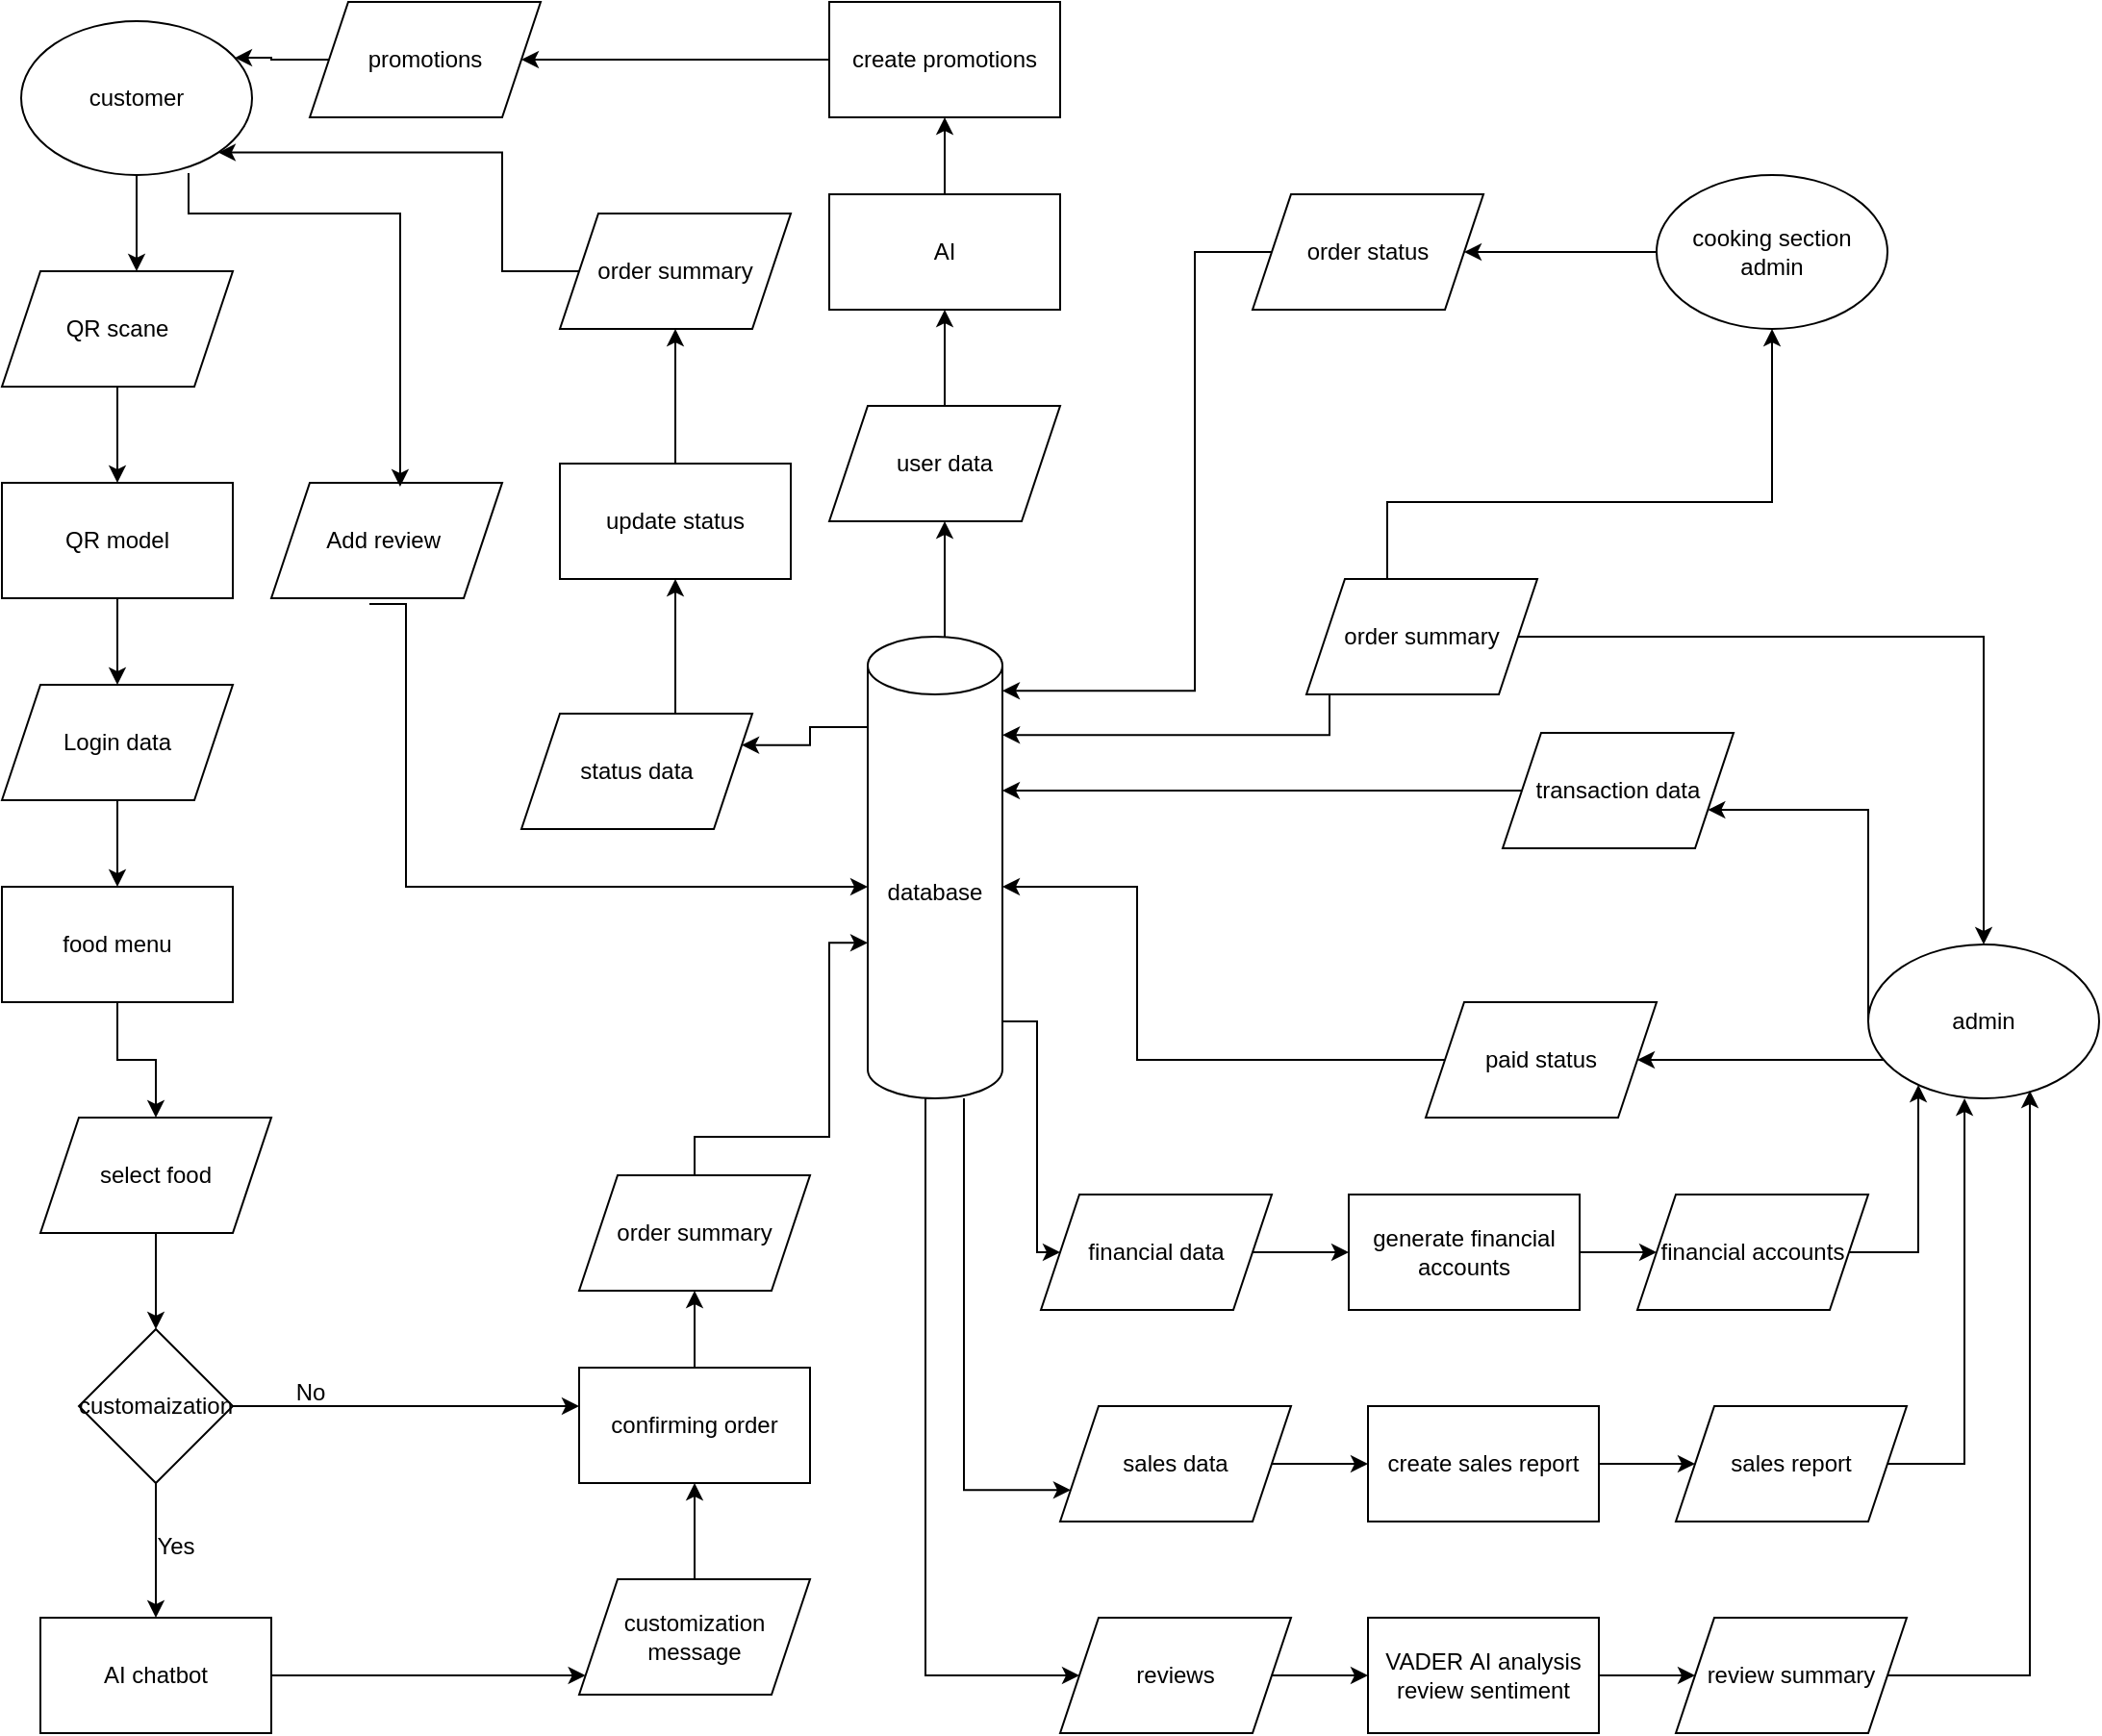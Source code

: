 <mxfile version="28.0.7">
  <diagram name="Page-1" id="G_To-kfEnW1Tt4dK6aYy">
    <mxGraphModel dx="1426" dy="787" grid="1" gridSize="10" guides="1" tooltips="1" connect="1" arrows="1" fold="1" page="1" pageScale="1" pageWidth="1100" pageHeight="850" math="0" shadow="0">
      <root>
        <mxCell id="0" />
        <mxCell id="1" parent="0" />
        <mxCell id="4_LO66A1AGEw9mpRM7PJ-48" value="" style="edgeStyle=orthogonalEdgeStyle;rounded=0;orthogonalLoop=1;jettySize=auto;html=1;" parent="1" source="4_LO66A1AGEw9mpRM7PJ-1" target="4_LO66A1AGEw9mpRM7PJ-7" edge="1">
          <mxGeometry relative="1" as="geometry" />
        </mxCell>
        <mxCell id="4_LO66A1AGEw9mpRM7PJ-1" value="QR model" style="rounded=0;whiteSpace=wrap;html=1;" parent="1" vertex="1">
          <mxGeometry x="10" y="290" width="120" height="60" as="geometry" />
        </mxCell>
        <mxCell id="4_LO66A1AGEw9mpRM7PJ-50" value="" style="edgeStyle=orthogonalEdgeStyle;rounded=0;orthogonalLoop=1;jettySize=auto;html=1;" parent="1" source="4_LO66A1AGEw9mpRM7PJ-2" target="4_LO66A1AGEw9mpRM7PJ-8" edge="1">
          <mxGeometry relative="1" as="geometry" />
        </mxCell>
        <mxCell id="4_LO66A1AGEw9mpRM7PJ-2" value="food menu" style="rounded=0;whiteSpace=wrap;html=1;" parent="1" vertex="1">
          <mxGeometry x="10" y="500" width="120" height="60" as="geometry" />
        </mxCell>
        <mxCell id="4_LO66A1AGEw9mpRM7PJ-61" value="" style="edgeStyle=orthogonalEdgeStyle;rounded=0;orthogonalLoop=1;jettySize=auto;html=1;" parent="1" source="4_LO66A1AGEw9mpRM7PJ-3" target="4_LO66A1AGEw9mpRM7PJ-33" edge="1">
          <mxGeometry relative="1" as="geometry">
            <Array as="points">
              <mxPoint x="900" y="590" />
              <mxPoint x="900" y="590" />
            </Array>
          </mxGeometry>
        </mxCell>
        <mxCell id="4_LO66A1AGEw9mpRM7PJ-96" style="edgeStyle=orthogonalEdgeStyle;rounded=0;orthogonalLoop=1;jettySize=auto;html=1;" parent="1" source="4_LO66A1AGEw9mpRM7PJ-3" target="4_LO66A1AGEw9mpRM7PJ-31" edge="1">
          <mxGeometry relative="1" as="geometry">
            <Array as="points">
              <mxPoint x="980" y="460" />
            </Array>
          </mxGeometry>
        </mxCell>
        <mxCell id="4_LO66A1AGEw9mpRM7PJ-3" value="admin" style="ellipse;whiteSpace=wrap;html=1;" parent="1" vertex="1">
          <mxGeometry x="980" y="530" width="120" height="80" as="geometry" />
        </mxCell>
        <mxCell id="4_LO66A1AGEw9mpRM7PJ-93" style="edgeStyle=orthogonalEdgeStyle;rounded=0;orthogonalLoop=1;jettySize=auto;html=1;entryX=1;entryY=0.5;entryDx=0;entryDy=0;" parent="1" source="4_LO66A1AGEw9mpRM7PJ-4" target="4_LO66A1AGEw9mpRM7PJ-17" edge="1">
          <mxGeometry relative="1" as="geometry" />
        </mxCell>
        <mxCell id="4_LO66A1AGEw9mpRM7PJ-4" value="cooking section admin" style="ellipse;whiteSpace=wrap;html=1;" parent="1" vertex="1">
          <mxGeometry x="870" y="130" width="120" height="80" as="geometry" />
        </mxCell>
        <mxCell id="4_LO66A1AGEw9mpRM7PJ-88" style="edgeStyle=orthogonalEdgeStyle;rounded=0;orthogonalLoop=1;jettySize=auto;html=1;entryX=0;entryY=0.5;entryDx=0;entryDy=0;exitX=0.5;exitY=1;exitDx=0;exitDy=0;exitPerimeter=0;" parent="1" source="4_LO66A1AGEw9mpRM7PJ-5" target="4_LO66A1AGEw9mpRM7PJ-22" edge="1">
          <mxGeometry relative="1" as="geometry">
            <mxPoint x="470" y="650" as="sourcePoint" />
            <mxPoint x="457.955" y="933.636" as="targetPoint" />
            <Array as="points">
              <mxPoint x="490" y="610" />
              <mxPoint x="490" y="910" />
            </Array>
          </mxGeometry>
        </mxCell>
        <mxCell id="4_LO66A1AGEw9mpRM7PJ-99" style="edgeStyle=orthogonalEdgeStyle;rounded=0;orthogonalLoop=1;jettySize=auto;html=1;entryX=0;entryY=0.75;entryDx=0;entryDy=0;" parent="1" source="4_LO66A1AGEw9mpRM7PJ-5" target="4_LO66A1AGEw9mpRM7PJ-21" edge="1">
          <mxGeometry relative="1" as="geometry">
            <Array as="points">
              <mxPoint x="510" y="814" />
            </Array>
          </mxGeometry>
        </mxCell>
        <mxCell id="4_LO66A1AGEw9mpRM7PJ-100" style="edgeStyle=orthogonalEdgeStyle;rounded=0;orthogonalLoop=1;jettySize=auto;html=1;" parent="1" source="4_LO66A1AGEw9mpRM7PJ-5" target="4_LO66A1AGEw9mpRM7PJ-20" edge="1">
          <mxGeometry relative="1" as="geometry">
            <Array as="points">
              <mxPoint x="548" y="570" />
            </Array>
          </mxGeometry>
        </mxCell>
        <mxCell id="s75OINqnJ2JToMrL05w--2" value="" style="edgeStyle=orthogonalEdgeStyle;rounded=0;orthogonalLoop=1;jettySize=auto;html=1;" edge="1" parent="1" source="4_LO66A1AGEw9mpRM7PJ-5" target="4_LO66A1AGEw9mpRM7PJ-14">
          <mxGeometry relative="1" as="geometry">
            <Array as="points">
              <mxPoint x="500" y="360" />
              <mxPoint x="500" y="360" />
            </Array>
          </mxGeometry>
        </mxCell>
        <mxCell id="s75OINqnJ2JToMrL05w--3" style="edgeStyle=orthogonalEdgeStyle;rounded=0;orthogonalLoop=1;jettySize=auto;html=1;entryX=1;entryY=0.25;entryDx=0;entryDy=0;exitX=0.029;exitY=0.196;exitDx=0;exitDy=0;exitPerimeter=0;" edge="1" parent="1" source="4_LO66A1AGEw9mpRM7PJ-5" target="4_LO66A1AGEw9mpRM7PJ-35">
          <mxGeometry relative="1" as="geometry" />
        </mxCell>
        <mxCell id="4_LO66A1AGEw9mpRM7PJ-5" value="database" style="shape=cylinder3;whiteSpace=wrap;html=1;boundedLbl=1;backgroundOutline=1;size=15;" parent="1" vertex="1">
          <mxGeometry x="460" y="370" width="70" height="240" as="geometry" />
        </mxCell>
        <mxCell id="4_LO66A1AGEw9mpRM7PJ-47" value="" style="edgeStyle=orthogonalEdgeStyle;rounded=0;orthogonalLoop=1;jettySize=auto;html=1;" parent="1" source="4_LO66A1AGEw9mpRM7PJ-6" target="4_LO66A1AGEw9mpRM7PJ-1" edge="1">
          <mxGeometry relative="1" as="geometry" />
        </mxCell>
        <mxCell id="4_LO66A1AGEw9mpRM7PJ-6" value="QR scane" style="shape=parallelogram;perimeter=parallelogramPerimeter;whiteSpace=wrap;html=1;fixedSize=1;" parent="1" vertex="1">
          <mxGeometry x="10" y="180" width="120" height="60" as="geometry" />
        </mxCell>
        <mxCell id="4_LO66A1AGEw9mpRM7PJ-49" value="" style="edgeStyle=orthogonalEdgeStyle;rounded=0;orthogonalLoop=1;jettySize=auto;html=1;" parent="1" source="4_LO66A1AGEw9mpRM7PJ-7" target="4_LO66A1AGEw9mpRM7PJ-2" edge="1">
          <mxGeometry relative="1" as="geometry" />
        </mxCell>
        <mxCell id="4_LO66A1AGEw9mpRM7PJ-7" value="Login data" style="shape=parallelogram;perimeter=parallelogramPerimeter;whiteSpace=wrap;html=1;fixedSize=1;" parent="1" vertex="1">
          <mxGeometry x="10" y="395" width="120" height="60" as="geometry" />
        </mxCell>
        <mxCell id="4_LO66A1AGEw9mpRM7PJ-51" value="" style="edgeStyle=orthogonalEdgeStyle;rounded=0;orthogonalLoop=1;jettySize=auto;html=1;" parent="1" source="4_LO66A1AGEw9mpRM7PJ-8" target="4_LO66A1AGEw9mpRM7PJ-9" edge="1">
          <mxGeometry relative="1" as="geometry" />
        </mxCell>
        <mxCell id="4_LO66A1AGEw9mpRM7PJ-8" value="select food" style="shape=parallelogram;perimeter=parallelogramPerimeter;whiteSpace=wrap;html=1;fixedSize=1;" parent="1" vertex="1">
          <mxGeometry x="30" y="620" width="120" height="60" as="geometry" />
        </mxCell>
        <mxCell id="4_LO66A1AGEw9mpRM7PJ-52" value="" style="edgeStyle=orthogonalEdgeStyle;rounded=0;orthogonalLoop=1;jettySize=auto;html=1;" parent="1" source="4_LO66A1AGEw9mpRM7PJ-9" target="4_LO66A1AGEw9mpRM7PJ-10" edge="1">
          <mxGeometry relative="1" as="geometry" />
        </mxCell>
        <mxCell id="4_LO66A1AGEw9mpRM7PJ-53" value="" style="edgeStyle=orthogonalEdgeStyle;rounded=0;orthogonalLoop=1;jettySize=auto;html=1;" parent="1" source="4_LO66A1AGEw9mpRM7PJ-9" target="4_LO66A1AGEw9mpRM7PJ-12" edge="1">
          <mxGeometry relative="1" as="geometry">
            <Array as="points">
              <mxPoint x="200" y="770" />
              <mxPoint x="200" y="770" />
            </Array>
          </mxGeometry>
        </mxCell>
        <mxCell id="4_LO66A1AGEw9mpRM7PJ-9" value="customaization" style="rhombus;whiteSpace=wrap;html=1;" parent="1" vertex="1">
          <mxGeometry x="50" y="730" width="80" height="80" as="geometry" />
        </mxCell>
        <mxCell id="4_LO66A1AGEw9mpRM7PJ-54" value="" style="edgeStyle=orthogonalEdgeStyle;rounded=0;orthogonalLoop=1;jettySize=auto;html=1;" parent="1" source="4_LO66A1AGEw9mpRM7PJ-10" target="4_LO66A1AGEw9mpRM7PJ-11" edge="1">
          <mxGeometry relative="1" as="geometry">
            <Array as="points">
              <mxPoint x="220" y="910" />
              <mxPoint x="220" y="910" />
            </Array>
          </mxGeometry>
        </mxCell>
        <mxCell id="4_LO66A1AGEw9mpRM7PJ-10" value="AI chatbot" style="rounded=0;whiteSpace=wrap;html=1;" parent="1" vertex="1">
          <mxGeometry x="30" y="880" width="120" height="60" as="geometry" />
        </mxCell>
        <mxCell id="4_LO66A1AGEw9mpRM7PJ-55" value="" style="edgeStyle=orthogonalEdgeStyle;rounded=0;orthogonalLoop=1;jettySize=auto;html=1;" parent="1" source="4_LO66A1AGEw9mpRM7PJ-11" target="4_LO66A1AGEw9mpRM7PJ-12" edge="1">
          <mxGeometry relative="1" as="geometry" />
        </mxCell>
        <mxCell id="4_LO66A1AGEw9mpRM7PJ-11" value="customization message" style="shape=parallelogram;perimeter=parallelogramPerimeter;whiteSpace=wrap;html=1;fixedSize=1;" parent="1" vertex="1">
          <mxGeometry x="310" y="860" width="120" height="60" as="geometry" />
        </mxCell>
        <mxCell id="4_LO66A1AGEw9mpRM7PJ-56" value="" style="edgeStyle=orthogonalEdgeStyle;rounded=0;orthogonalLoop=1;jettySize=auto;html=1;" parent="1" source="4_LO66A1AGEw9mpRM7PJ-12" target="4_LO66A1AGEw9mpRM7PJ-13" edge="1">
          <mxGeometry relative="1" as="geometry" />
        </mxCell>
        <mxCell id="4_LO66A1AGEw9mpRM7PJ-12" value="confirming order" style="rounded=0;whiteSpace=wrap;html=1;" parent="1" vertex="1">
          <mxGeometry x="310" y="750" width="120" height="60" as="geometry" />
        </mxCell>
        <mxCell id="4_LO66A1AGEw9mpRM7PJ-57" value="" style="edgeStyle=orthogonalEdgeStyle;rounded=0;orthogonalLoop=1;jettySize=auto;html=1;entryX=0;entryY=0.663;entryDx=0;entryDy=0;entryPerimeter=0;" parent="1" source="4_LO66A1AGEw9mpRM7PJ-13" target="4_LO66A1AGEw9mpRM7PJ-5" edge="1">
          <mxGeometry relative="1" as="geometry">
            <Array as="points">
              <mxPoint x="370" y="630" />
              <mxPoint x="440" y="630" />
              <mxPoint x="440" y="529" />
            </Array>
          </mxGeometry>
        </mxCell>
        <mxCell id="4_LO66A1AGEw9mpRM7PJ-13" value="order summary" style="shape=parallelogram;perimeter=parallelogramPerimeter;whiteSpace=wrap;html=1;fixedSize=1;" parent="1" vertex="1">
          <mxGeometry x="310" y="650" width="120" height="60" as="geometry" />
        </mxCell>
        <mxCell id="4_LO66A1AGEw9mpRM7PJ-37" value="" style="edgeStyle=orthogonalEdgeStyle;rounded=0;orthogonalLoop=1;jettySize=auto;html=1;" parent="1" source="4_LO66A1AGEw9mpRM7PJ-14" target="4_LO66A1AGEw9mpRM7PJ-15" edge="1">
          <mxGeometry relative="1" as="geometry" />
        </mxCell>
        <mxCell id="4_LO66A1AGEw9mpRM7PJ-14" value="user data" style="shape=parallelogram;perimeter=parallelogramPerimeter;whiteSpace=wrap;html=1;fixedSize=1;" parent="1" vertex="1">
          <mxGeometry x="440" y="250" width="120" height="60" as="geometry" />
        </mxCell>
        <mxCell id="4_LO66A1AGEw9mpRM7PJ-38" value="" style="edgeStyle=orthogonalEdgeStyle;rounded=0;orthogonalLoop=1;jettySize=auto;html=1;" parent="1" source="4_LO66A1AGEw9mpRM7PJ-15" target="4_LO66A1AGEw9mpRM7PJ-36" edge="1">
          <mxGeometry relative="1" as="geometry" />
        </mxCell>
        <mxCell id="4_LO66A1AGEw9mpRM7PJ-15" value="AI" style="rounded=0;whiteSpace=wrap;html=1;" parent="1" vertex="1">
          <mxGeometry x="440" y="140" width="120" height="60" as="geometry" />
        </mxCell>
        <mxCell id="4_LO66A1AGEw9mpRM7PJ-40" value="" style="edgeStyle=orthogonalEdgeStyle;rounded=0;orthogonalLoop=1;jettySize=auto;html=1;entryX=0.925;entryY=0.238;entryDx=0;entryDy=0;entryPerimeter=0;" parent="1" source="4_LO66A1AGEw9mpRM7PJ-16" target="4_LO66A1AGEw9mpRM7PJ-23" edge="1">
          <mxGeometry relative="1" as="geometry" />
        </mxCell>
        <mxCell id="4_LO66A1AGEw9mpRM7PJ-16" value="promotions" style="shape=parallelogram;perimeter=parallelogramPerimeter;whiteSpace=wrap;html=1;fixedSize=1;" parent="1" vertex="1">
          <mxGeometry x="170" y="40" width="120" height="60" as="geometry" />
        </mxCell>
        <mxCell id="4_LO66A1AGEw9mpRM7PJ-17" value="order status" style="shape=parallelogram;perimeter=parallelogramPerimeter;whiteSpace=wrap;html=1;fixedSize=1;" parent="1" vertex="1">
          <mxGeometry x="660" y="140" width="120" height="60" as="geometry" />
        </mxCell>
        <mxCell id="4_LO66A1AGEw9mpRM7PJ-58" value="" style="edgeStyle=orthogonalEdgeStyle;rounded=0;orthogonalLoop=1;jettySize=auto;html=1;entryX=1.001;entryY=0.213;entryDx=0;entryDy=0;entryPerimeter=0;" parent="1" source="4_LO66A1AGEw9mpRM7PJ-18" target="4_LO66A1AGEw9mpRM7PJ-5" edge="1">
          <mxGeometry relative="1" as="geometry">
            <Array as="points">
              <mxPoint x="700" y="421" />
            </Array>
          </mxGeometry>
        </mxCell>
        <mxCell id="4_LO66A1AGEw9mpRM7PJ-59" value="" style="edgeStyle=orthogonalEdgeStyle;rounded=0;orthogonalLoop=1;jettySize=auto;html=1;entryX=0.5;entryY=0;entryDx=0;entryDy=0;" parent="1" source="4_LO66A1AGEw9mpRM7PJ-18" target="4_LO66A1AGEw9mpRM7PJ-3" edge="1">
          <mxGeometry relative="1" as="geometry" />
        </mxCell>
        <mxCell id="4_LO66A1AGEw9mpRM7PJ-60" value="" style="edgeStyle=orthogonalEdgeStyle;rounded=0;orthogonalLoop=1;jettySize=auto;html=1;entryX=0.5;entryY=1;entryDx=0;entryDy=0;" parent="1" source="4_LO66A1AGEw9mpRM7PJ-18" target="4_LO66A1AGEw9mpRM7PJ-4" edge="1">
          <mxGeometry relative="1" as="geometry">
            <Array as="points">
              <mxPoint x="730" y="300" />
              <mxPoint x="930" y="300" />
            </Array>
          </mxGeometry>
        </mxCell>
        <mxCell id="4_LO66A1AGEw9mpRM7PJ-18" value="order summary" style="shape=parallelogram;perimeter=parallelogramPerimeter;whiteSpace=wrap;html=1;fixedSize=1;" parent="1" vertex="1">
          <mxGeometry x="688" y="340" width="120" height="60" as="geometry" />
        </mxCell>
        <mxCell id="4_LO66A1AGEw9mpRM7PJ-19" value="order summary" style="shape=parallelogram;perimeter=parallelogramPerimeter;whiteSpace=wrap;html=1;fixedSize=1;" parent="1" vertex="1">
          <mxGeometry x="300" y="150" width="120" height="60" as="geometry" />
        </mxCell>
        <mxCell id="4_LO66A1AGEw9mpRM7PJ-81" style="edgeStyle=orthogonalEdgeStyle;rounded=0;orthogonalLoop=1;jettySize=auto;html=1;entryX=0;entryY=0.5;entryDx=0;entryDy=0;" parent="1" source="4_LO66A1AGEw9mpRM7PJ-20" target="4_LO66A1AGEw9mpRM7PJ-24" edge="1">
          <mxGeometry relative="1" as="geometry">
            <mxPoint x="638" y="700" as="targetPoint" />
          </mxGeometry>
        </mxCell>
        <mxCell id="4_LO66A1AGEw9mpRM7PJ-20" value="financial data" style="shape=parallelogram;perimeter=parallelogramPerimeter;whiteSpace=wrap;html=1;fixedSize=1;" parent="1" vertex="1">
          <mxGeometry x="550" y="660" width="120" height="60" as="geometry" />
        </mxCell>
        <mxCell id="4_LO66A1AGEw9mpRM7PJ-85" style="edgeStyle=orthogonalEdgeStyle;rounded=0;orthogonalLoop=1;jettySize=auto;html=1;" parent="1" source="4_LO66A1AGEw9mpRM7PJ-21" target="4_LO66A1AGEw9mpRM7PJ-26" edge="1">
          <mxGeometry relative="1" as="geometry" />
        </mxCell>
        <mxCell id="4_LO66A1AGEw9mpRM7PJ-21" value="sales data" style="shape=parallelogram;perimeter=parallelogramPerimeter;whiteSpace=wrap;html=1;fixedSize=1;" parent="1" vertex="1">
          <mxGeometry x="560" y="770" width="120" height="60" as="geometry" />
        </mxCell>
        <mxCell id="4_LO66A1AGEw9mpRM7PJ-89" style="edgeStyle=orthogonalEdgeStyle;rounded=0;orthogonalLoop=1;jettySize=auto;html=1;entryX=0;entryY=0.5;entryDx=0;entryDy=0;" parent="1" source="4_LO66A1AGEw9mpRM7PJ-22" target="4_LO66A1AGEw9mpRM7PJ-29" edge="1">
          <mxGeometry relative="1" as="geometry" />
        </mxCell>
        <mxCell id="4_LO66A1AGEw9mpRM7PJ-22" value="reviews" style="shape=parallelogram;perimeter=parallelogramPerimeter;whiteSpace=wrap;html=1;fixedSize=1;" parent="1" vertex="1">
          <mxGeometry x="560" y="880" width="120" height="60" as="geometry" />
        </mxCell>
        <mxCell id="4_LO66A1AGEw9mpRM7PJ-46" value="" style="edgeStyle=orthogonalEdgeStyle;rounded=0;orthogonalLoop=1;jettySize=auto;html=1;" parent="1" source="4_LO66A1AGEw9mpRM7PJ-23" target="4_LO66A1AGEw9mpRM7PJ-6" edge="1">
          <mxGeometry relative="1" as="geometry">
            <Array as="points">
              <mxPoint x="80" y="170" />
              <mxPoint x="80" y="170" />
            </Array>
          </mxGeometry>
        </mxCell>
        <mxCell id="4_LO66A1AGEw9mpRM7PJ-23" value="customer" style="ellipse;whiteSpace=wrap;html=1;" parent="1" vertex="1">
          <mxGeometry x="20" y="50" width="120" height="80" as="geometry" />
        </mxCell>
        <mxCell id="4_LO66A1AGEw9mpRM7PJ-82" style="edgeStyle=orthogonalEdgeStyle;rounded=0;orthogonalLoop=1;jettySize=auto;html=1;entryX=0;entryY=0.5;entryDx=0;entryDy=0;" parent="1" source="4_LO66A1AGEw9mpRM7PJ-24" target="4_LO66A1AGEw9mpRM7PJ-25" edge="1">
          <mxGeometry relative="1" as="geometry" />
        </mxCell>
        <mxCell id="4_LO66A1AGEw9mpRM7PJ-24" value="generate financial accounts" style="rounded=0;whiteSpace=wrap;html=1;" parent="1" vertex="1">
          <mxGeometry x="710" y="660" width="120" height="60" as="geometry" />
        </mxCell>
        <mxCell id="4_LO66A1AGEw9mpRM7PJ-25" value="financial accounts" style="shape=parallelogram;perimeter=parallelogramPerimeter;whiteSpace=wrap;html=1;fixedSize=1;" parent="1" vertex="1">
          <mxGeometry x="860" y="660" width="120" height="60" as="geometry" />
        </mxCell>
        <mxCell id="4_LO66A1AGEw9mpRM7PJ-86" style="edgeStyle=orthogonalEdgeStyle;rounded=0;orthogonalLoop=1;jettySize=auto;html=1;" parent="1" source="4_LO66A1AGEw9mpRM7PJ-26" target="4_LO66A1AGEw9mpRM7PJ-27" edge="1">
          <mxGeometry relative="1" as="geometry" />
        </mxCell>
        <mxCell id="4_LO66A1AGEw9mpRM7PJ-26" value="create sales report" style="rounded=0;whiteSpace=wrap;html=1;" parent="1" vertex="1">
          <mxGeometry x="720" y="770" width="120" height="60" as="geometry" />
        </mxCell>
        <mxCell id="4_LO66A1AGEw9mpRM7PJ-27" value="sales report" style="shape=parallelogram;perimeter=parallelogramPerimeter;whiteSpace=wrap;html=1;fixedSize=1;" parent="1" vertex="1">
          <mxGeometry x="880" y="770" width="120" height="60" as="geometry" />
        </mxCell>
        <mxCell id="4_LO66A1AGEw9mpRM7PJ-90" style="edgeStyle=orthogonalEdgeStyle;rounded=0;orthogonalLoop=1;jettySize=auto;html=1;entryX=0;entryY=0.5;entryDx=0;entryDy=0;" parent="1" source="4_LO66A1AGEw9mpRM7PJ-29" target="4_LO66A1AGEw9mpRM7PJ-30" edge="1">
          <mxGeometry relative="1" as="geometry" />
        </mxCell>
        <mxCell id="4_LO66A1AGEw9mpRM7PJ-29" value="VADER&amp;nbsp;AI analysis review sentiment" style="rounded=0;whiteSpace=wrap;html=1;" parent="1" vertex="1">
          <mxGeometry x="720" y="880" width="120" height="60" as="geometry" />
        </mxCell>
        <mxCell id="4_LO66A1AGEw9mpRM7PJ-30" value="review summary" style="shape=parallelogram;perimeter=parallelogramPerimeter;whiteSpace=wrap;html=1;fixedSize=1;" parent="1" vertex="1">
          <mxGeometry x="880" y="880" width="120" height="60" as="geometry" />
        </mxCell>
        <mxCell id="4_LO66A1AGEw9mpRM7PJ-67" value="" style="edgeStyle=orthogonalEdgeStyle;rounded=0;orthogonalLoop=1;jettySize=auto;html=1;" parent="1" source="4_LO66A1AGEw9mpRM7PJ-31" target="4_LO66A1AGEw9mpRM7PJ-5" edge="1">
          <mxGeometry relative="1" as="geometry">
            <Array as="points">
              <mxPoint x="790" y="460" />
            </Array>
          </mxGeometry>
        </mxCell>
        <mxCell id="4_LO66A1AGEw9mpRM7PJ-31" value="transaction data" style="shape=parallelogram;perimeter=parallelogramPerimeter;whiteSpace=wrap;html=1;fixedSize=1;" parent="1" vertex="1">
          <mxGeometry x="790" y="420" width="120" height="60" as="geometry" />
        </mxCell>
        <mxCell id="4_LO66A1AGEw9mpRM7PJ-62" value="" style="edgeStyle=orthogonalEdgeStyle;rounded=0;orthogonalLoop=1;jettySize=auto;html=1;exitX=0;exitY=0.5;exitDx=0;exitDy=0;" parent="1" source="4_LO66A1AGEw9mpRM7PJ-33" target="4_LO66A1AGEw9mpRM7PJ-5" edge="1">
          <mxGeometry relative="1" as="geometry">
            <mxPoint x="600" y="435" as="sourcePoint" />
            <mxPoint x="450" y="415" as="targetPoint" />
            <Array as="points">
              <mxPoint x="600" y="590" />
              <mxPoint x="600" y="500" />
            </Array>
          </mxGeometry>
        </mxCell>
        <mxCell id="4_LO66A1AGEw9mpRM7PJ-33" value="paid status" style="shape=parallelogram;perimeter=parallelogramPerimeter;whiteSpace=wrap;html=1;fixedSize=1;" parent="1" vertex="1">
          <mxGeometry x="750" y="560" width="120" height="60" as="geometry" />
        </mxCell>
        <mxCell id="4_LO66A1AGEw9mpRM7PJ-44" value="" style="edgeStyle=orthogonalEdgeStyle;rounded=0;orthogonalLoop=1;jettySize=auto;html=1;" parent="1" source="4_LO66A1AGEw9mpRM7PJ-34" target="4_LO66A1AGEw9mpRM7PJ-19" edge="1">
          <mxGeometry relative="1" as="geometry">
            <Array as="points">
              <mxPoint x="360" y="290" />
              <mxPoint x="360" y="290" />
            </Array>
          </mxGeometry>
        </mxCell>
        <mxCell id="4_LO66A1AGEw9mpRM7PJ-34" value="update status" style="rounded=0;whiteSpace=wrap;html=1;" parent="1" vertex="1">
          <mxGeometry x="300" y="280" width="120" height="60" as="geometry" />
        </mxCell>
        <mxCell id="4_LO66A1AGEw9mpRM7PJ-43" value="" style="edgeStyle=orthogonalEdgeStyle;rounded=0;orthogonalLoop=1;jettySize=auto;html=1;" parent="1" source="4_LO66A1AGEw9mpRM7PJ-35" target="4_LO66A1AGEw9mpRM7PJ-34" edge="1">
          <mxGeometry relative="1" as="geometry">
            <Array as="points">
              <mxPoint x="360" y="380" />
              <mxPoint x="360" y="380" />
            </Array>
          </mxGeometry>
        </mxCell>
        <mxCell id="4_LO66A1AGEw9mpRM7PJ-35" value="status data" style="shape=parallelogram;perimeter=parallelogramPerimeter;whiteSpace=wrap;html=1;fixedSize=1;" parent="1" vertex="1">
          <mxGeometry x="280" y="410" width="120" height="60" as="geometry" />
        </mxCell>
        <mxCell id="4_LO66A1AGEw9mpRM7PJ-39" value="" style="edgeStyle=orthogonalEdgeStyle;rounded=0;orthogonalLoop=1;jettySize=auto;html=1;" parent="1" source="4_LO66A1AGEw9mpRM7PJ-36" target="4_LO66A1AGEw9mpRM7PJ-16" edge="1">
          <mxGeometry relative="1" as="geometry" />
        </mxCell>
        <mxCell id="4_LO66A1AGEw9mpRM7PJ-36" value="create promotions" style="rounded=0;whiteSpace=wrap;html=1;" parent="1" vertex="1">
          <mxGeometry x="440" y="40" width="120" height="60" as="geometry" />
        </mxCell>
        <mxCell id="4_LO66A1AGEw9mpRM7PJ-83" style="edgeStyle=orthogonalEdgeStyle;rounded=0;orthogonalLoop=1;jettySize=auto;html=1;entryX=0.217;entryY=0.913;entryDx=0;entryDy=0;entryPerimeter=0;exitX=1;exitY=0.5;exitDx=0;exitDy=0;" parent="1" source="4_LO66A1AGEw9mpRM7PJ-25" target="4_LO66A1AGEw9mpRM7PJ-3" edge="1">
          <mxGeometry relative="1" as="geometry">
            <mxPoint x="975" y="618" as="targetPoint" />
            <Array as="points">
              <mxPoint x="1006" y="690" />
            </Array>
          </mxGeometry>
        </mxCell>
        <mxCell id="4_LO66A1AGEw9mpRM7PJ-87" style="edgeStyle=orthogonalEdgeStyle;rounded=0;orthogonalLoop=1;jettySize=auto;html=1;entryX=0.417;entryY=1;entryDx=0;entryDy=0;entryPerimeter=0;exitX=1;exitY=0.5;exitDx=0;exitDy=0;" parent="1" source="4_LO66A1AGEw9mpRM7PJ-27" target="4_LO66A1AGEw9mpRM7PJ-3" edge="1">
          <mxGeometry relative="1" as="geometry">
            <mxPoint x="993.96" y="622" as="targetPoint" />
            <Array as="points">
              <mxPoint x="1030" y="800" />
            </Array>
          </mxGeometry>
        </mxCell>
        <mxCell id="4_LO66A1AGEw9mpRM7PJ-91" style="edgeStyle=orthogonalEdgeStyle;rounded=0;orthogonalLoop=1;jettySize=auto;html=1;entryX=0.7;entryY=0.95;entryDx=0;entryDy=0;entryPerimeter=0;exitX=1;exitY=0.5;exitDx=0;exitDy=0;" parent="1" source="4_LO66A1AGEw9mpRM7PJ-30" target="4_LO66A1AGEw9mpRM7PJ-3" edge="1">
          <mxGeometry relative="1" as="geometry">
            <mxPoint x="1026.96" y="619.04" as="targetPoint" />
            <Array as="points">
              <mxPoint x="1064" y="910" />
            </Array>
          </mxGeometry>
        </mxCell>
        <mxCell id="4_LO66A1AGEw9mpRM7PJ-94" style="edgeStyle=orthogonalEdgeStyle;rounded=0;orthogonalLoop=1;jettySize=auto;html=1;entryX=1;entryY=0.117;entryDx=0;entryDy=0;entryPerimeter=0;" parent="1" source="4_LO66A1AGEw9mpRM7PJ-17" target="4_LO66A1AGEw9mpRM7PJ-5" edge="1">
          <mxGeometry relative="1" as="geometry">
            <Array as="points">
              <mxPoint x="630" y="170" />
              <mxPoint x="630" y="398" />
            </Array>
          </mxGeometry>
        </mxCell>
        <mxCell id="4_LO66A1AGEw9mpRM7PJ-101" value="No" style="text;html=1;align=center;verticalAlign=middle;resizable=0;points=[];autosize=1;strokeColor=none;fillColor=none;" parent="1" vertex="1">
          <mxGeometry x="150" y="748" width="40" height="30" as="geometry" />
        </mxCell>
        <mxCell id="4_LO66A1AGEw9mpRM7PJ-102" value="Yes" style="text;html=1;align=center;verticalAlign=middle;resizable=0;points=[];autosize=1;strokeColor=none;fillColor=none;" parent="1" vertex="1">
          <mxGeometry x="80" y="828" width="40" height="30" as="geometry" />
        </mxCell>
        <mxCell id="s75OINqnJ2JToMrL05w--4" style="edgeStyle=orthogonalEdgeStyle;rounded=0;orthogonalLoop=1;jettySize=auto;html=1;entryX=1;entryY=1;entryDx=0;entryDy=0;exitX=0;exitY=0.5;exitDx=0;exitDy=0;" edge="1" parent="1" source="4_LO66A1AGEw9mpRM7PJ-19" target="4_LO66A1AGEw9mpRM7PJ-23">
          <mxGeometry relative="1" as="geometry">
            <Array as="points">
              <mxPoint x="270" y="180" />
              <mxPoint x="270" y="118" />
            </Array>
          </mxGeometry>
        </mxCell>
        <mxCell id="s75OINqnJ2JToMrL05w--6" value="Add review&amp;nbsp;" style="shape=parallelogram;perimeter=parallelogramPerimeter;whiteSpace=wrap;html=1;fixedSize=1;" vertex="1" parent="1">
          <mxGeometry x="150" y="290" width="120" height="60" as="geometry" />
        </mxCell>
        <mxCell id="s75OINqnJ2JToMrL05w--8" style="edgeStyle=orthogonalEdgeStyle;rounded=0;orthogonalLoop=1;jettySize=auto;html=1;entryX=0.558;entryY=0.033;entryDx=0;entryDy=0;entryPerimeter=0;exitX=0.725;exitY=0.988;exitDx=0;exitDy=0;exitPerimeter=0;" edge="1" parent="1" source="4_LO66A1AGEw9mpRM7PJ-23" target="s75OINqnJ2JToMrL05w--6">
          <mxGeometry relative="1" as="geometry">
            <Array as="points">
              <mxPoint x="107" y="150" />
              <mxPoint x="217" y="150" />
            </Array>
          </mxGeometry>
        </mxCell>
        <mxCell id="s75OINqnJ2JToMrL05w--9" style="edgeStyle=orthogonalEdgeStyle;rounded=0;orthogonalLoop=1;jettySize=auto;html=1;exitX=0.425;exitY=1.05;exitDx=0;exitDy=0;exitPerimeter=0;" edge="1" parent="1" source="s75OINqnJ2JToMrL05w--6">
          <mxGeometry relative="1" as="geometry">
            <mxPoint x="460" y="500" as="targetPoint" />
            <Array as="points">
              <mxPoint x="220" y="353" />
              <mxPoint x="220" y="500" />
            </Array>
          </mxGeometry>
        </mxCell>
      </root>
    </mxGraphModel>
  </diagram>
</mxfile>
